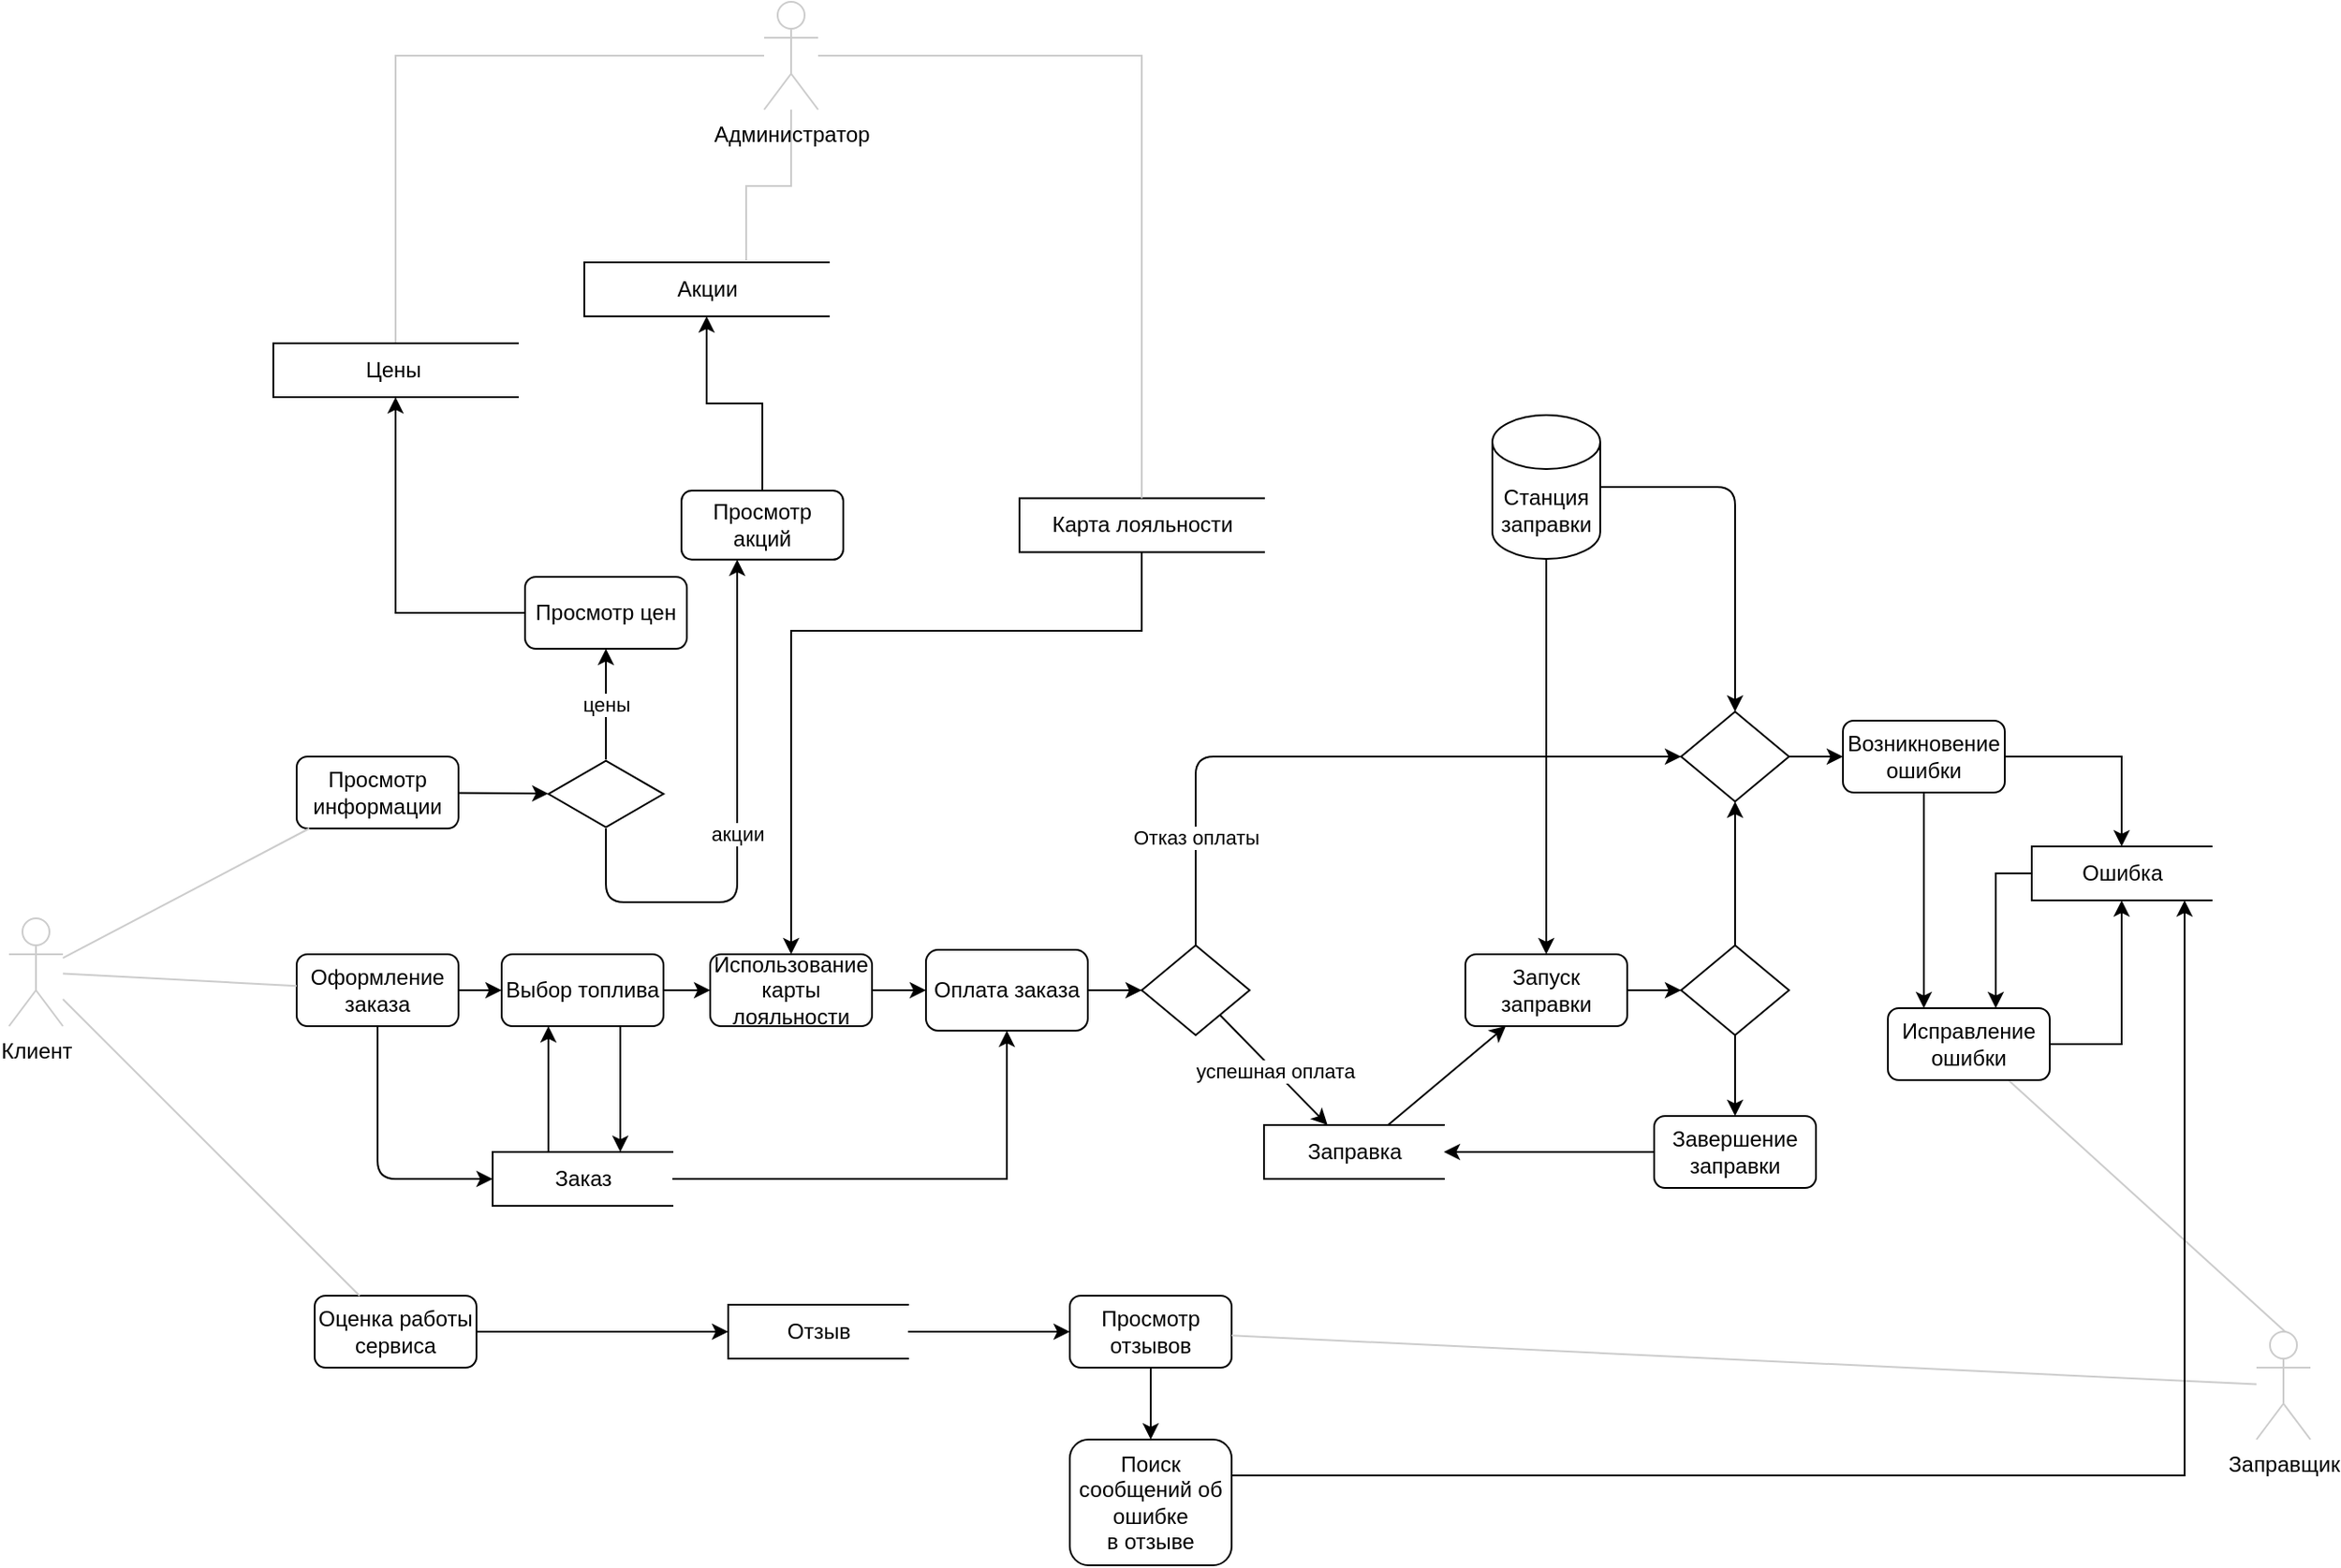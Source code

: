 <mxfile version="13.9.9" type="device"><diagram id="5GEMUtOIH0vdJ1ngVMHI" name="Страница 1"><mxGraphModel dx="852" dy="1664" grid="1" gridSize="10" guides="1" tooltips="1" connect="1" arrows="1" fold="1" page="1" pageScale="1" pageWidth="827" pageHeight="1169" math="0" shadow="0"><root><mxCell id="0"/><mxCell id="1" parent="0"/><mxCell id="qXA2Iq4RMXD0maplFMya-1" value="Клиент" style="shape=umlActor;verticalLabelPosition=bottom;verticalAlign=top;html=1;outlineConnect=0;strokeColor=#CCCCCC;rounded=1;" parent="1" vertex="1"><mxGeometry x="40" y="200" width="30" height="60" as="geometry"/></mxCell><mxCell id="qXA2Iq4RMXD0maplFMya-2" value="Просмотр информации" style="whiteSpace=wrap;html=1;rounded=1;" parent="1" vertex="1"><mxGeometry x="200" y="110" width="90" height="40" as="geometry"/></mxCell><mxCell id="YH_Gy40x2l6gPjEG8Hgx-11" style="edgeStyle=none;orthogonalLoop=1;jettySize=auto;html=1;" parent="1" source="qXA2Iq4RMXD0maplFMya-3" target="YH_Gy40x2l6gPjEG8Hgx-9" edge="1"><mxGeometry relative="1" as="geometry"/></mxCell><mxCell id="qXA2Iq4RMXD0maplFMya-3" value="Оценка работы сервиса" style="whiteSpace=wrap;html=1;rounded=1;" parent="1" vertex="1"><mxGeometry x="210" y="410" width="90" height="40" as="geometry"/></mxCell><mxCell id="YH_Gy40x2l6gPjEG8Hgx-16" style="edgeStyle=orthogonalEdgeStyle;orthogonalLoop=1;jettySize=auto;html=1;" parent="1" source="qXA2Iq4RMXD0maplFMya-5" target="YH_Gy40x2l6gPjEG8Hgx-15" edge="1"><mxGeometry relative="1" as="geometry"><Array as="points"><mxPoint x="245" y="345"/></Array></mxGeometry></mxCell><mxCell id="qXA2Iq4RMXD0maplFMya-5" value="Оформление заказа" style="whiteSpace=wrap;html=1;rounded=1;" parent="1" vertex="1"><mxGeometry x="200" y="220" width="90" height="40" as="geometry"/></mxCell><mxCell id="qXA2Iq4RMXD0maplFMya-8" value="" style="endArrow=none;html=1;endFill=0;strokeColor=#CCCCCC;" parent="1" source="qXA2Iq4RMXD0maplFMya-1" target="qXA2Iq4RMXD0maplFMya-2" edge="1"><mxGeometry width="50" height="50" relative="1" as="geometry"><mxPoint x="390" y="250" as="sourcePoint"/><mxPoint x="440" y="200" as="targetPoint"/></mxGeometry></mxCell><mxCell id="qXA2Iq4RMXD0maplFMya-9" value="" style="endArrow=none;html=1;endFill=0;strokeColor=#CCCCCC;" parent="1" source="qXA2Iq4RMXD0maplFMya-1" target="qXA2Iq4RMXD0maplFMya-5" edge="1"><mxGeometry width="50" height="50" relative="1" as="geometry"><mxPoint x="390" y="250" as="sourcePoint"/><mxPoint x="440" y="200" as="targetPoint"/></mxGeometry></mxCell><mxCell id="qXA2Iq4RMXD0maplFMya-10" value="" style="endArrow=none;html=1;endFill=0;strokeColor=#CCCCCC;" parent="1" source="qXA2Iq4RMXD0maplFMya-1" target="qXA2Iq4RMXD0maplFMya-3" edge="1"><mxGeometry width="50" height="50" relative="1" as="geometry"><mxPoint x="390" y="250" as="sourcePoint"/><mxPoint x="440" y="200" as="targetPoint"/></mxGeometry></mxCell><mxCell id="YH_Gy40x2l6gPjEG8Hgx-2" value="цены" style="edgeStyle=orthogonalEdgeStyle;orthogonalLoop=1;jettySize=auto;html=1;" parent="1" source="qXA2Iq4RMXD0maplFMya-11" target="qXA2Iq4RMXD0maplFMya-22" edge="1"><mxGeometry relative="1" as="geometry"><Array as="points"><mxPoint x="372" y="70"/></Array></mxGeometry></mxCell><mxCell id="qXA2Iq4RMXD0maplFMya-11" value="" style="html=1;whiteSpace=wrap;aspect=fixed;shape=isoRectangle;rounded=1;sketch=0;shadow=0;" parent="1" vertex="1"><mxGeometry x="340" y="111.6" width="64" height="38.4" as="geometry"/></mxCell><mxCell id="qXA2Iq4RMXD0maplFMya-18" value="" style="endArrow=classic;html=1;" parent="1" source="qXA2Iq4RMXD0maplFMya-2" target="qXA2Iq4RMXD0maplFMya-11" edge="1"><mxGeometry width="50" height="50" relative="1" as="geometry"><mxPoint x="380" y="250" as="sourcePoint"/><mxPoint x="340" y="130" as="targetPoint"/></mxGeometry></mxCell><mxCell id="YVFMrAMdtMY9H2s3KdJK-7" style="edgeStyle=orthogonalEdgeStyle;rounded=0;sketch=0;orthogonalLoop=1;jettySize=auto;html=1;shadow=0;endArrow=classic;endFill=1;strokeColor=#000000;" edge="1" parent="1" source="qXA2Iq4RMXD0maplFMya-21" target="YVFMrAMdtMY9H2s3KdJK-6"><mxGeometry relative="1" as="geometry"/></mxCell><mxCell id="qXA2Iq4RMXD0maplFMya-21" value="Просмотр акций" style="whiteSpace=wrap;html=1;rounded=1;" parent="1" vertex="1"><mxGeometry x="414" y="-38.0" width="90" height="38.4" as="geometry"/></mxCell><mxCell id="YVFMrAMdtMY9H2s3KdJK-4" style="edgeStyle=orthogonalEdgeStyle;rounded=0;sketch=0;orthogonalLoop=1;jettySize=auto;html=1;entryX=0.5;entryY=1;entryDx=0;entryDy=0;shadow=0;endArrow=classic;endFill=1;" edge="1" parent="1" source="qXA2Iq4RMXD0maplFMya-22" target="YVFMrAMdtMY9H2s3KdJK-3"><mxGeometry relative="1" as="geometry"/></mxCell><mxCell id="qXA2Iq4RMXD0maplFMya-22" value="Просмотр цен" style="whiteSpace=wrap;html=1;rounded=1;" parent="1" vertex="1"><mxGeometry x="327" y="10" width="90" height="40" as="geometry"/></mxCell><mxCell id="qXA2Iq4RMXD0maplFMya-23" value="акции" style="endArrow=classic;html=1;edgeStyle=orthogonalEdgeStyle;" parent="1" source="qXA2Iq4RMXD0maplFMya-11" target="qXA2Iq4RMXD0maplFMya-21" edge="1"><mxGeometry width="50" height="50" relative="1" as="geometry"><mxPoint x="380" y="260" as="sourcePoint"/><mxPoint x="430" y="210" as="targetPoint"/><Array as="points"><mxPoint x="372" y="191"/><mxPoint x="445" y="191"/></Array></mxGeometry></mxCell><mxCell id="YH_Gy40x2l6gPjEG8Hgx-20" value="успешная оплата" style="edgeStyle=none;orthogonalLoop=1;jettySize=auto;html=1;" parent="1" source="YH_Gy40x2l6gPjEG8Hgx-26" target="YH_Gy40x2l6gPjEG8Hgx-19" edge="1"><mxGeometry relative="1" as="geometry"/></mxCell><mxCell id="HxqpyIgsa3HWsWN44gle-8" style="edgeStyle=orthogonalEdgeStyle;orthogonalLoop=1;jettySize=auto;html=1;entryX=0;entryY=0.5;entryDx=0;entryDy=0;" parent="1" source="qXA2Iq4RMXD0maplFMya-26" target="YH_Gy40x2l6gPjEG8Hgx-26" edge="1"><mxGeometry relative="1" as="geometry"/></mxCell><mxCell id="qXA2Iq4RMXD0maplFMya-26" value="Оплата заказа" style="whiteSpace=wrap;html=1;rounded=1;" parent="1" vertex="1"><mxGeometry x="550" y="217.5" width="90" height="45" as="geometry"/></mxCell><mxCell id="qXA2Iq4RMXD0maplFMya-27" value="Использование карты лояльности" style="whiteSpace=wrap;html=1;rounded=1;" parent="1" vertex="1"><mxGeometry x="430" y="220" width="90" height="40" as="geometry"/></mxCell><mxCell id="YH_Gy40x2l6gPjEG8Hgx-18" style="edgeStyle=orthogonalEdgeStyle;orthogonalLoop=1;jettySize=auto;html=1;" parent="1" source="qXA2Iq4RMXD0maplFMya-28" target="YH_Gy40x2l6gPjEG8Hgx-15" edge="1"><mxGeometry relative="1" as="geometry"><Array as="points"><mxPoint x="380" y="300"/><mxPoint x="380" y="300"/></Array></mxGeometry></mxCell><mxCell id="qXA2Iq4RMXD0maplFMya-28" value="Выбор топлива" style="whiteSpace=wrap;html=1;rounded=1;" parent="1" vertex="1"><mxGeometry x="314" y="220" width="90" height="40" as="geometry"/></mxCell><mxCell id="qXA2Iq4RMXD0maplFMya-29" value="" style="endArrow=classic;html=1;" parent="1" source="qXA2Iq4RMXD0maplFMya-5" target="qXA2Iq4RMXD0maplFMya-28" edge="1"><mxGeometry width="50" height="50" relative="1" as="geometry"><mxPoint x="430" y="250" as="sourcePoint"/><mxPoint x="340" y="240" as="targetPoint"/><Array as="points"/></mxGeometry></mxCell><mxCell id="qXA2Iq4RMXD0maplFMya-30" value="" style="endArrow=classic;html=1;" parent="1" source="qXA2Iq4RMXD0maplFMya-28" target="qXA2Iq4RMXD0maplFMya-27" edge="1"><mxGeometry width="50" height="50" relative="1" as="geometry"><mxPoint x="430" y="250" as="sourcePoint"/><mxPoint x="480" y="200" as="targetPoint"/></mxGeometry></mxCell><mxCell id="qXA2Iq4RMXD0maplFMya-31" value="" style="endArrow=classic;html=1;" parent="1" source="qXA2Iq4RMXD0maplFMya-27" target="qXA2Iq4RMXD0maplFMya-26" edge="1"><mxGeometry width="50" height="50" relative="1" as="geometry"><mxPoint x="430" y="250" as="sourcePoint"/><mxPoint x="480" y="200" as="targetPoint"/></mxGeometry></mxCell><mxCell id="qXA2Iq4RMXD0maplFMya-32" value="Станция заправки" style="shape=cylinder3;whiteSpace=wrap;html=1;boundedLbl=1;backgroundOutline=1;size=15;rounded=1;" parent="1" vertex="1"><mxGeometry x="865" y="-80" width="60" height="80" as="geometry"/></mxCell><mxCell id="qXA2Iq4RMXD0maplFMya-56" style="orthogonalLoop=1;jettySize=auto;html=1;endArrow=none;endFill=0;strokeColor=#CCCCCC;exitX=0.75;exitY=0.1;exitDx=0;exitDy=0;exitPerimeter=0;" parent="1" source="qXA2Iq4RMXD0maplFMya-37" target="qXA2Iq4RMXD0maplFMya-55" edge="1"><mxGeometry relative="1" as="geometry"><mxPoint x="1099" y="380" as="targetPoint"/><mxPoint x="956.143" y="350" as="sourcePoint"/></mxGeometry></mxCell><mxCell id="qXA2Iq4RMXD0maplFMya-37" value="Заправщик" style="shape=umlActor;verticalLabelPosition=bottom;verticalAlign=top;html=1;outlineConnect=0;strokeColor=#CCCCCC;rounded=1;" parent="1" vertex="1"><mxGeometry x="1290" y="430" width="30" height="60" as="geometry"/></mxCell><mxCell id="aVIwMa8OTf0VbxXXUQ4o-15" style="edgeStyle=orthogonalEdgeStyle;rounded=1;orthogonalLoop=1;jettySize=auto;html=1;" parent="1" source="aVIwMa8OTf0VbxXXUQ4o-18" target="aVIwMa8OTf0VbxXXUQ4o-14" edge="1"><mxGeometry relative="1" as="geometry"><mxPoint x="970" y="240" as="sourcePoint"/><Array as="points"/></mxGeometry></mxCell><mxCell id="aVIwMa8OTf0VbxXXUQ4o-20" style="edgeStyle=orthogonalEdgeStyle;rounded=1;orthogonalLoop=1;jettySize=auto;html=1;" parent="1" source="qXA2Iq4RMXD0maplFMya-38" target="aVIwMa8OTf0VbxXXUQ4o-18" edge="1"><mxGeometry relative="1" as="geometry"/></mxCell><mxCell id="qXA2Iq4RMXD0maplFMya-38" value="Запуск заправки" style="whiteSpace=wrap;html=1;rounded=1;" parent="1" vertex="1"><mxGeometry x="850" y="220" width="90" height="40" as="geometry"/></mxCell><mxCell id="qXA2Iq4RMXD0maplFMya-41" value="" style="endArrow=classic;html=1;edgeStyle=orthogonalEdgeStyle;entryX=0.5;entryY=0;entryDx=0;entryDy=0;" parent="1" source="qXA2Iq4RMXD0maplFMya-32" target="qXA2Iq4RMXD0maplFMya-38" edge="1"><mxGeometry width="50" height="50" relative="1" as="geometry"><mxPoint x="850" y="10" as="sourcePoint"/><mxPoint x="789" y="220" as="targetPoint"/><Array as="points"/></mxGeometry></mxCell><mxCell id="aVIwMa8OTf0VbxXXUQ4o-1" style="edgeStyle=orthogonalEdgeStyle;rounded=0;orthogonalLoop=1;jettySize=auto;html=1;" parent="1" source="qXA2Iq4RMXD0maplFMya-43" target="YH_Gy40x2l6gPjEG8Hgx-25" edge="1"><mxGeometry relative="1" as="geometry"/></mxCell><mxCell id="qXA2Iq4RMXD0maplFMya-43" value="Возникновение ошибки" style="whiteSpace=wrap;html=1;rounded=1;" parent="1" vertex="1"><mxGeometry x="1060" y="90" width="90" height="40" as="geometry"/></mxCell><mxCell id="qXA2Iq4RMXD0maplFMya-45" value="" style="endArrow=classic;html=1;edgeStyle=orthogonalEdgeStyle;" parent="1" source="qXA2Iq4RMXD0maplFMya-32" target="aVIwMa8OTf0VbxXXUQ4o-14" edge="1"><mxGeometry width="50" height="50" relative="1" as="geometry"><mxPoint x="884" y="50" as="sourcePoint"/><mxPoint x="904" y="80" as="targetPoint"/></mxGeometry></mxCell><mxCell id="qXA2Iq4RMXD0maplFMya-49" value="" style="endArrow=classic;html=1;edgeStyle=orthogonalEdgeStyle;" parent="1" source="qXA2Iq4RMXD0maplFMya-43" target="qXA2Iq4RMXD0maplFMya-55" edge="1"><mxGeometry width="50" height="50" relative="1" as="geometry"><mxPoint x="869" y="160" as="sourcePoint"/><mxPoint x="1049" y="171.6" as="targetPoint"/><Array as="points"><mxPoint x="1105" y="220"/><mxPoint x="1105" y="220"/></Array></mxGeometry></mxCell><mxCell id="aVIwMa8OTf0VbxXXUQ4o-7" style="edgeStyle=orthogonalEdgeStyle;rounded=0;orthogonalLoop=1;jettySize=auto;html=1;" parent="1" source="qXA2Iq4RMXD0maplFMya-55" target="YH_Gy40x2l6gPjEG8Hgx-25" edge="1"><mxGeometry relative="1" as="geometry"><Array as="points"><mxPoint x="1215" y="270"/></Array></mxGeometry></mxCell><mxCell id="qXA2Iq4RMXD0maplFMya-55" value="Исправление ошибки" style="whiteSpace=wrap;html=1;rounded=1;" parent="1" vertex="1"><mxGeometry x="1085" y="250" width="90" height="40" as="geometry"/></mxCell><mxCell id="YH_Gy40x2l6gPjEG8Hgx-13" style="edgeStyle=none;orthogonalLoop=1;jettySize=auto;html=1;" parent="1" source="YH_Gy40x2l6gPjEG8Hgx-9" target="YH_Gy40x2l6gPjEG8Hgx-12" edge="1"><mxGeometry relative="1" as="geometry"/></mxCell><mxCell id="YH_Gy40x2l6gPjEG8Hgx-9" value="Отзыв" style="html=1;dashed=0;whitespace=wrap;shape=partialRectangle;right=0;strokeColor=#000000;rounded=1;" parent="1" vertex="1"><mxGeometry x="440" y="415" width="100" height="30" as="geometry"/></mxCell><mxCell id="aVIwMa8OTf0VbxXXUQ4o-5" style="edgeStyle=orthogonalEdgeStyle;rounded=0;orthogonalLoop=1;jettySize=auto;html=1;" parent="1" source="YH_Gy40x2l6gPjEG8Hgx-12" target="aVIwMa8OTf0VbxXXUQ4o-4" edge="1"><mxGeometry relative="1" as="geometry"/></mxCell><mxCell id="YH_Gy40x2l6gPjEG8Hgx-12" value="Просмотр отзывов" style="whiteSpace=wrap;html=1;rounded=1;" parent="1" vertex="1"><mxGeometry x="630" y="410" width="90" height="40" as="geometry"/></mxCell><mxCell id="YH_Gy40x2l6gPjEG8Hgx-14" style="orthogonalLoop=1;jettySize=auto;html=1;endArrow=none;endFill=0;strokeColor=#CCCCCC;" parent="1" source="qXA2Iq4RMXD0maplFMya-37" target="YH_Gy40x2l6gPjEG8Hgx-12" edge="1"><mxGeometry relative="1" as="geometry"><mxPoint x="830" y="370.909" as="sourcePoint"/><mxPoint x="750.714" y="270" as="targetPoint"/></mxGeometry></mxCell><mxCell id="YH_Gy40x2l6gPjEG8Hgx-17" style="edgeStyle=orthogonalEdgeStyle;orthogonalLoop=1;jettySize=auto;html=1;" parent="1" source="YH_Gy40x2l6gPjEG8Hgx-15" target="qXA2Iq4RMXD0maplFMya-28" edge="1"><mxGeometry relative="1" as="geometry"><Array as="points"><mxPoint x="340" y="300"/><mxPoint x="340" y="300"/></Array></mxGeometry></mxCell><mxCell id="aVIwMa8OTf0VbxXXUQ4o-11" style="edgeStyle=orthogonalEdgeStyle;rounded=0;orthogonalLoop=1;jettySize=auto;html=1;" parent="1" source="YH_Gy40x2l6gPjEG8Hgx-15" target="qXA2Iq4RMXD0maplFMya-26" edge="1"><mxGeometry relative="1" as="geometry"><Array as="points"><mxPoint x="595" y="345"/></Array></mxGeometry></mxCell><mxCell id="YH_Gy40x2l6gPjEG8Hgx-15" value="Заказ" style="html=1;dashed=0;whitespace=wrap;shape=partialRectangle;right=0;strokeColor=#000000;rounded=1;" parent="1" vertex="1"><mxGeometry x="309" y="330" width="100" height="30" as="geometry"/></mxCell><mxCell id="YH_Gy40x2l6gPjEG8Hgx-21" style="edgeStyle=none;orthogonalLoop=1;jettySize=auto;html=1;entryX=0.25;entryY=1;entryDx=0;entryDy=0;exitX=0.69;exitY=0;exitDx=0;exitDy=0;exitPerimeter=0;" parent="1" source="YH_Gy40x2l6gPjEG8Hgx-19" target="qXA2Iq4RMXD0maplFMya-38" edge="1"><mxGeometry relative="1" as="geometry"><mxPoint x="690" y="290" as="sourcePoint"/></mxGeometry></mxCell><mxCell id="YH_Gy40x2l6gPjEG8Hgx-19" value="Заправка" style="html=1;dashed=0;whitespace=wrap;shape=partialRectangle;right=0;strokeColor=#000000;rounded=1;" parent="1" vertex="1"><mxGeometry x="738" y="315" width="100" height="30" as="geometry"/></mxCell><mxCell id="aVIwMa8OTf0VbxXXUQ4o-2" style="edgeStyle=orthogonalEdgeStyle;rounded=0;orthogonalLoop=1;jettySize=auto;html=1;" parent="1" source="YH_Gy40x2l6gPjEG8Hgx-25" target="qXA2Iq4RMXD0maplFMya-55" edge="1"><mxGeometry relative="1" as="geometry"><Array as="points"><mxPoint x="1145" y="175"/></Array></mxGeometry></mxCell><mxCell id="YH_Gy40x2l6gPjEG8Hgx-25" value="Ошибка" style="html=1;dashed=0;whitespace=wrap;shape=partialRectangle;right=0;strokeColor=#000000;rounded=1;" parent="1" vertex="1"><mxGeometry x="1165" y="160" width="100" height="30" as="geometry"/></mxCell><mxCell id="HxqpyIgsa3HWsWN44gle-17" style="edgeStyle=orthogonalEdgeStyle;orthogonalLoop=1;jettySize=auto;html=1;" parent="1" source="YH_Gy40x2l6gPjEG8Hgx-26" target="aVIwMa8OTf0VbxXXUQ4o-14" edge="1"><mxGeometry relative="1" as="geometry"><Array as="points"><mxPoint x="700" y="110"/></Array></mxGeometry></mxCell><mxCell id="HxqpyIgsa3HWsWN44gle-18" value="Отказ оплаты" style="edgeLabel;html=1;align=center;verticalAlign=middle;resizable=0;points=[];" parent="HxqpyIgsa3HWsWN44gle-17" vertex="1" connectable="0"><mxGeometry x="-0.68" relative="1" as="geometry"><mxPoint as="offset"/></mxGeometry></mxCell><mxCell id="YH_Gy40x2l6gPjEG8Hgx-26" value="" style="shape=rhombus;html=1;dashed=0;whitespace=wrap;perimeter=rhombusPerimeter;rounded=0;" parent="1" vertex="1"><mxGeometry x="670" y="215" width="60" height="50" as="geometry"/></mxCell><mxCell id="HxqpyIgsa3HWsWN44gle-6" style="edgeStyle=orthogonalEdgeStyle;orthogonalLoop=1;jettySize=auto;html=1;exitX=0.5;exitY=1;exitDx=0;exitDy=0;" parent="1" source="qXA2Iq4RMXD0maplFMya-55" target="qXA2Iq4RMXD0maplFMya-55" edge="1"><mxGeometry relative="1" as="geometry"/></mxCell><mxCell id="aVIwMa8OTf0VbxXXUQ4o-6" style="edgeStyle=orthogonalEdgeStyle;rounded=0;orthogonalLoop=1;jettySize=auto;html=1;" parent="1" source="aVIwMa8OTf0VbxXXUQ4o-4" target="YH_Gy40x2l6gPjEG8Hgx-25" edge="1"><mxGeometry relative="1" as="geometry"><Array as="points"><mxPoint x="1250" y="510"/></Array></mxGeometry></mxCell><mxCell id="aVIwMa8OTf0VbxXXUQ4o-4" value="&lt;div&gt;Поиск сообщений об ошибке&lt;/div&gt;в отзыве" style="whiteSpace=wrap;html=1;rounded=1;" parent="1" vertex="1"><mxGeometry x="630" y="490" width="90" height="70" as="geometry"/></mxCell><mxCell id="aVIwMa8OTf0VbxXXUQ4o-10" style="edgeStyle=orthogonalEdgeStyle;rounded=0;orthogonalLoop=1;jettySize=auto;html=1;" parent="1" source="aVIwMa8OTf0VbxXXUQ4o-8" target="qXA2Iq4RMXD0maplFMya-27" edge="1"><mxGeometry relative="1" as="geometry"><Array as="points"><mxPoint x="670" y="40"/><mxPoint x="475" y="40"/></Array></mxGeometry></mxCell><mxCell id="aVIwMa8OTf0VbxXXUQ4o-8" value="Карта лояльности" style="html=1;dashed=0;whitespace=wrap;shape=partialRectangle;right=0;strokeColor=#000000;rounded=1;" parent="1" vertex="1"><mxGeometry x="602" y="-33.8" width="136" height="30" as="geometry"/></mxCell><mxCell id="aVIwMa8OTf0VbxXXUQ4o-16" style="edgeStyle=orthogonalEdgeStyle;rounded=0;orthogonalLoop=1;jettySize=auto;html=1;" parent="1" source="aVIwMa8OTf0VbxXXUQ4o-14" target="qXA2Iq4RMXD0maplFMya-43" edge="1"><mxGeometry relative="1" as="geometry"/></mxCell><mxCell id="aVIwMa8OTf0VbxXXUQ4o-14" value="" style="shape=rhombus;html=1;dashed=0;whitespace=wrap;perimeter=rhombusPerimeter;rounded=0;" parent="1" vertex="1"><mxGeometry x="970" y="85" width="60" height="50" as="geometry"/></mxCell><mxCell id="aVIwMa8OTf0VbxXXUQ4o-22" style="edgeStyle=orthogonalEdgeStyle;rounded=1;orthogonalLoop=1;jettySize=auto;html=1;" parent="1" source="aVIwMa8OTf0VbxXXUQ4o-17" target="YH_Gy40x2l6gPjEG8Hgx-19" edge="1"><mxGeometry relative="1" as="geometry"/></mxCell><mxCell id="aVIwMa8OTf0VbxXXUQ4o-17" value="Завершение заправки" style="whiteSpace=wrap;html=1;rounded=1;" parent="1" vertex="1"><mxGeometry x="955" y="310" width="90" height="40" as="geometry"/></mxCell><mxCell id="aVIwMa8OTf0VbxXXUQ4o-21" style="edgeStyle=orthogonalEdgeStyle;rounded=1;orthogonalLoop=1;jettySize=auto;html=1;" parent="1" source="aVIwMa8OTf0VbxXXUQ4o-18" target="aVIwMa8OTf0VbxXXUQ4o-17" edge="1"><mxGeometry relative="1" as="geometry"/></mxCell><mxCell id="aVIwMa8OTf0VbxXXUQ4o-18" value="" style="shape=rhombus;html=1;dashed=0;whitespace=wrap;perimeter=rhombusPerimeter;rounded=0;" parent="1" vertex="1"><mxGeometry x="970" y="215" width="60" height="50" as="geometry"/></mxCell><mxCell id="YVFMrAMdtMY9H2s3KdJK-2" style="edgeStyle=orthogonalEdgeStyle;rounded=0;orthogonalLoop=1;jettySize=auto;html=1;endArrow=none;endFill=0;shadow=0;sketch=0;fillColor=#f5f5f5;strokeColor=#CCCCCC;" edge="1" parent="1" source="YVFMrAMdtMY9H2s3KdJK-1" target="aVIwMa8OTf0VbxXXUQ4o-8"><mxGeometry relative="1" as="geometry"/></mxCell><mxCell id="YVFMrAMdtMY9H2s3KdJK-9" style="edgeStyle=orthogonalEdgeStyle;rounded=0;sketch=0;orthogonalLoop=1;jettySize=auto;html=1;entryX=0.5;entryY=0;entryDx=0;entryDy=0;shadow=0;endArrow=none;endFill=0;strokeColor=#CCCCCC;" edge="1" parent="1" source="YVFMrAMdtMY9H2s3KdJK-1" target="YVFMrAMdtMY9H2s3KdJK-3"><mxGeometry relative="1" as="geometry"/></mxCell><mxCell id="YVFMrAMdtMY9H2s3KdJK-10" style="edgeStyle=orthogonalEdgeStyle;rounded=0;sketch=0;orthogonalLoop=1;jettySize=auto;html=1;entryX=0.662;entryY=-0.033;entryDx=0;entryDy=0;entryPerimeter=0;shadow=0;endArrow=none;endFill=0;strokeColor=#CCCCCC;" edge="1" parent="1" source="YVFMrAMdtMY9H2s3KdJK-1" target="YVFMrAMdtMY9H2s3KdJK-6"><mxGeometry relative="1" as="geometry"/></mxCell><mxCell id="YVFMrAMdtMY9H2s3KdJK-1" value="Администратор" style="shape=umlActor;verticalLabelPosition=bottom;verticalAlign=top;html=1;outlineConnect=0;strokeColor=#CCCCCC;rounded=1;" vertex="1" parent="1"><mxGeometry x="460" y="-310" width="30" height="60" as="geometry"/></mxCell><mxCell id="YVFMrAMdtMY9H2s3KdJK-3" value="Цены&amp;nbsp;" style="html=1;dashed=0;whitespace=wrap;shape=partialRectangle;right=0;strokeColor=#000000;rounded=1;" vertex="1" parent="1"><mxGeometry x="187" y="-120.0" width="136" height="30" as="geometry"/></mxCell><mxCell id="YVFMrAMdtMY9H2s3KdJK-6" value="Акции" style="html=1;dashed=0;whitespace=wrap;shape=partialRectangle;right=0;strokeColor=#000000;rounded=1;" vertex="1" parent="1"><mxGeometry x="360" y="-165" width="136" height="30" as="geometry"/></mxCell></root></mxGraphModel></diagram></mxfile>